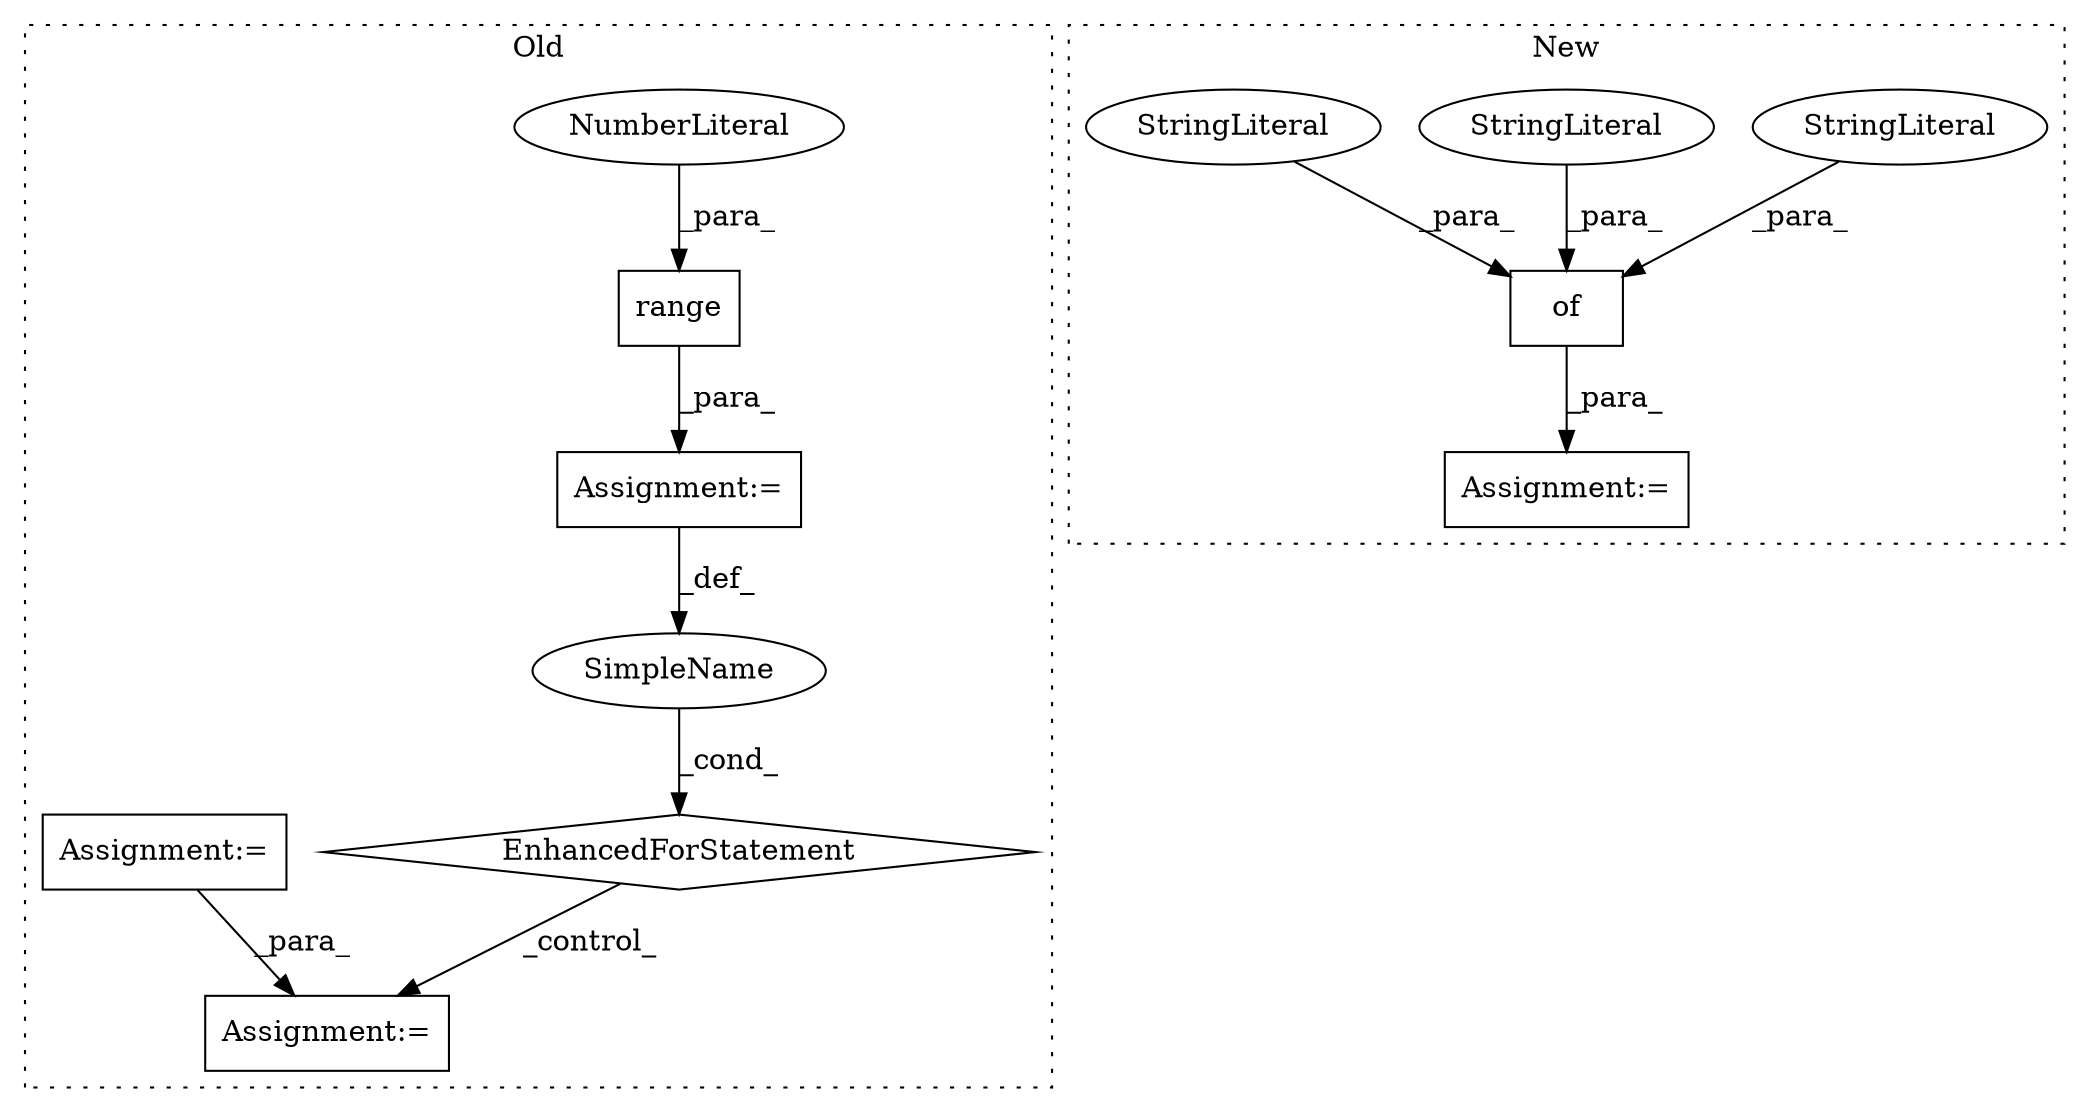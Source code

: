 digraph G {
subgraph cluster0 {
1 [label="range" a="32" s="14142,14154" l="6,1" shape="box"];
3 [label="Assignment:=" a="7" s="14081,14155" l="53,2" shape="box"];
5 [label="EnhancedForStatement" a="70" s="14081,14155" l="53,2" shape="diamond"];
6 [label="NumberLiteral" a="34" s="14148" l="1" shape="ellipse"];
10 [label="Assignment:=" a="7" s="14215" l="1" shape="box"];
11 [label="SimpleName" a="42" s="14138" l="1" shape="ellipse"];
12 [label="Assignment:=" a="7" s="13761" l="1" shape="box"];
label = "Old";
style="dotted";
}
subgraph cluster1 {
2 [label="of" a="32" s="15103,15259" l="3,1" shape="box"];
4 [label="Assignment:=" a="7" s="15098" l="1" shape="box"];
7 [label="StringLiteral" a="45" s="15106" l="6" shape="ellipse"];
8 [label="StringLiteral" a="45" s="15239" l="6" shape="ellipse"];
9 [label="StringLiteral" a="45" s="15147" l="8" shape="ellipse"];
label = "New";
style="dotted";
}
1 -> 3 [label="_para_"];
2 -> 4 [label="_para_"];
3 -> 11 [label="_def_"];
5 -> 10 [label="_control_"];
6 -> 1 [label="_para_"];
7 -> 2 [label="_para_"];
8 -> 2 [label="_para_"];
9 -> 2 [label="_para_"];
11 -> 5 [label="_cond_"];
12 -> 10 [label="_para_"];
}